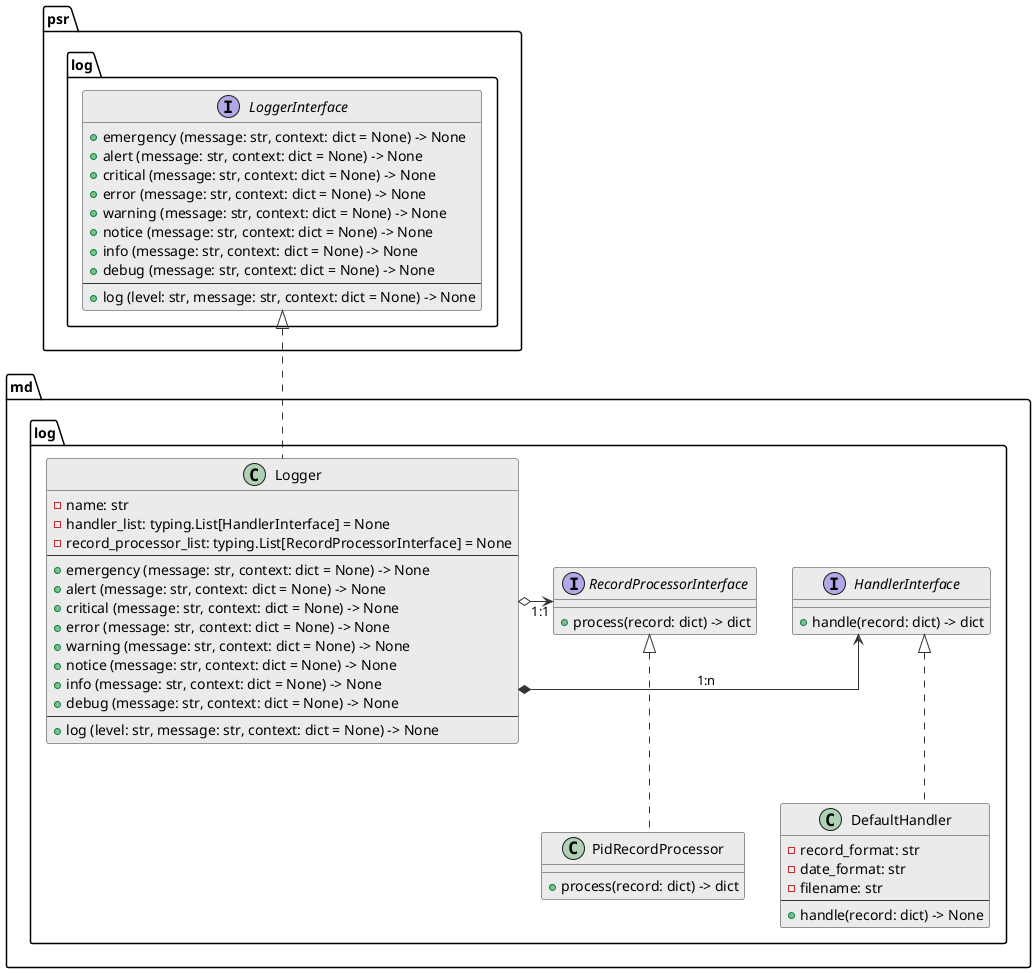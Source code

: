 @startuml

skinparam class {
  BackgroundColor #ebebeb
  ArrowColor      #333
  BorderColor     #333
}

skinparam lineType ortho

package psr.log {
  interface psr.log.LoggerInterface {
    + emergency (message: str, context: dict = None) -> None
    + alert (message: str, context: dict = None) -> None
    + critical (message: str, context: dict = None) -> None
    + error (message: str, context: dict = None) -> None
    + warning (message: str, context: dict = None) -> None
    + notice (message: str, context: dict = None) -> None
    + info (message: str, context: dict = None) -> None
    + debug (message: str, context: dict = None) -> None
    ---
    + log (level: str, message: str, context: dict = None) -> None
  }
}

package md.log {
  interface RecordProcessorInterface {
    + process(record: dict) -> dict
  }

  interface HandlerInterface {
    + handle(record: dict) -> dict
  }

  class PidRecordProcessor implements RecordProcessorInterface {
    + process(record: dict) -> dict
  }

  class DefaultHandler implements HandlerInterface {
    - record_format: str
    - date_format: str
    - filename: str
    ---
    + handle(record: dict) -> None
  }

  class Logger implements psr.log.LoggerInterface {
    - name: str
    - handler_list: typing.List[HandlerInterface] = None
    - record_processor_list: typing.List[RecordProcessorInterface] = None
    ---
    + emergency (message: str, context: dict = None) -> None
    + alert (message: str, context: dict = None) -> None
    + critical (message: str, context: dict = None) -> None
    + error (message: str, context: dict = None) -> None
    + warning (message: str, context: dict = None) -> None
    + notice (message: str, context: dict = None) -> None
    + info (message: str, context: dict = None) -> None
    + debug (message: str, context: dict = None) -> None
    ---
    + log (level: str, message: str, context: dict = None) -> None
  }

  Logger *-> HandlerInterface : "1:n"
  Logger o-> RecordProcessorInterface : "1:1"
}

@enduml
